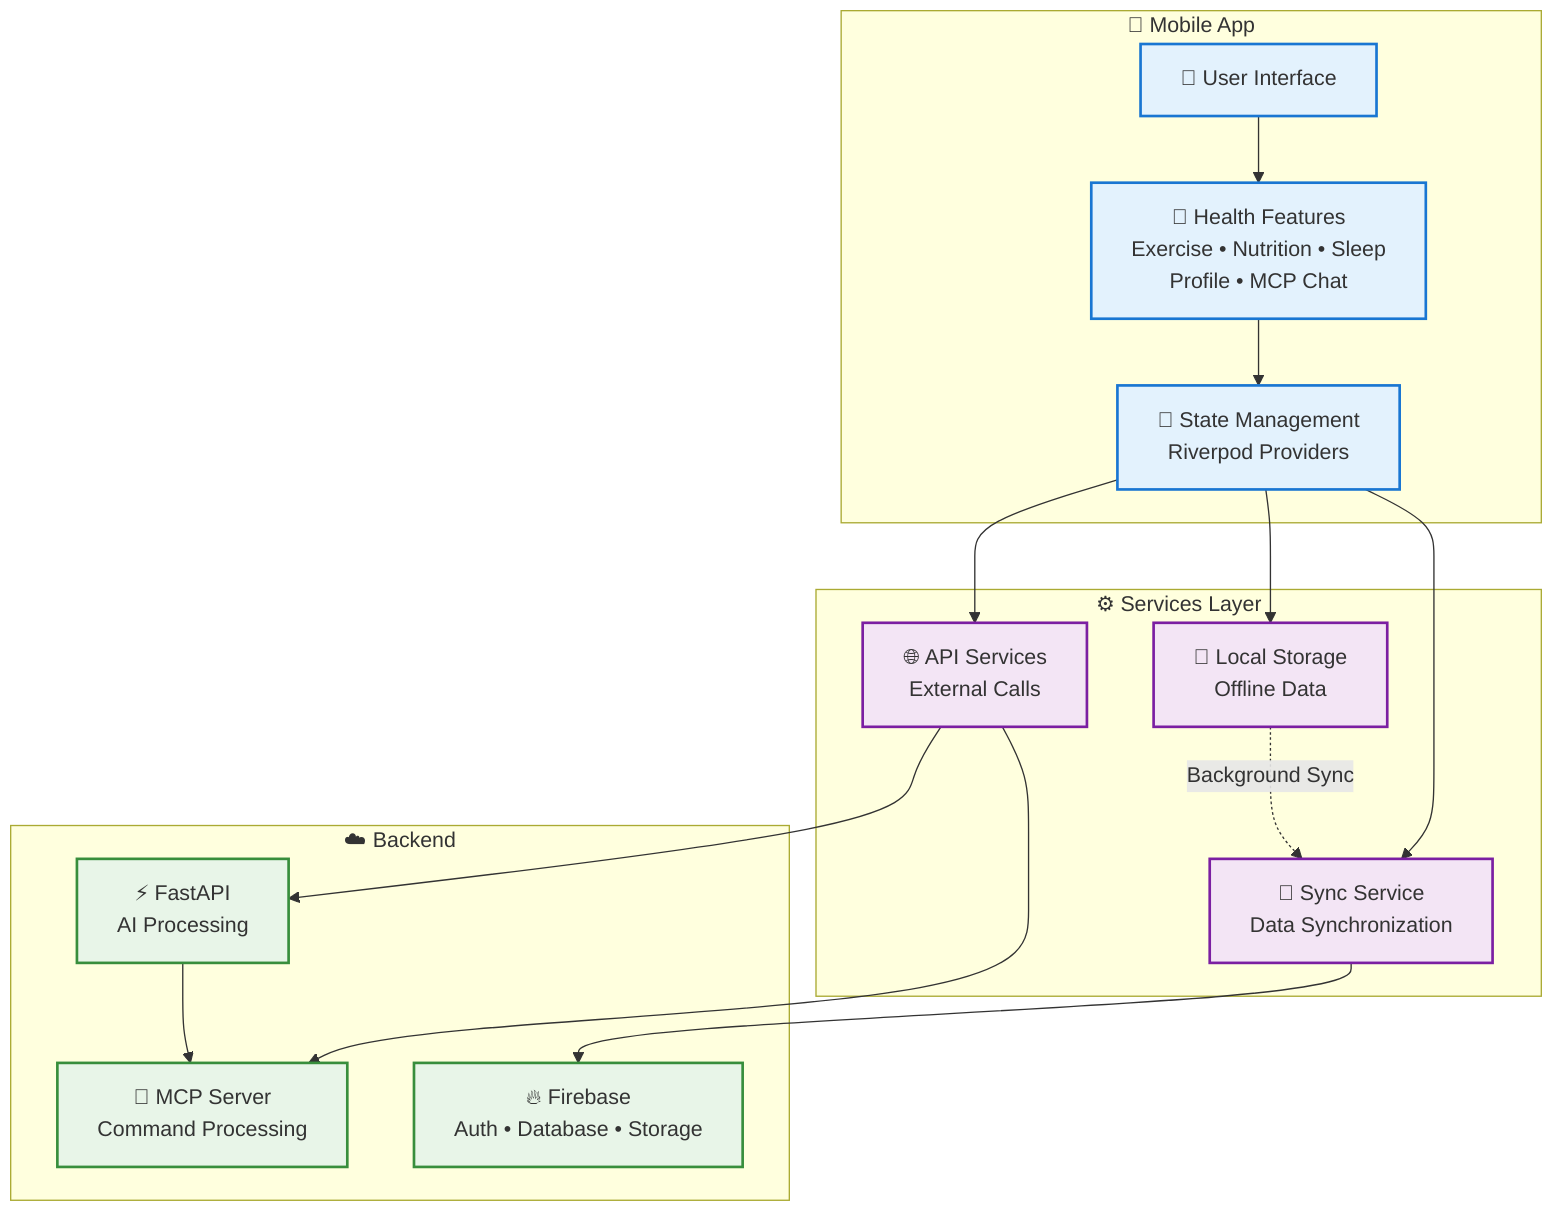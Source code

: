 graph TB
    %% Simple Software Architecture for Sustaina Health App
    
    subgraph "📱 Mobile App"
        USER[👤 User Interface]
        FEATURES[🎯 Health Features<br/>Exercise • Nutrition • Sleep<br/>Profile • MCP Chat]
        STATE[🔧 State Management<br/>Riverpod Providers]
    end
    
    subgraph "⚙️ Services Layer"
        LOCAL[💾 Local Storage<br/>Offline Data]
        API[🌐 API Services<br/>External Calls]
        SYNC[🔄 Sync Service<br/>Data Synchronization]
    end
    
    subgraph "☁️ Backend"
        FASTAPI[⚡ FastAPI<br/>AI Processing]
        MCP[🧠 MCP Server<br/>Command Processing]
        FIREBASE[🔥 Firebase<br/>Auth • Database • Storage]
    end
    
    %% Connections
    USER --> FEATURES
    FEATURES --> STATE
    STATE --> LOCAL
    STATE --> API
    STATE --> SYNC
    
    API --> FASTAPI
    API --> MCP
    SYNC --> FIREBASE
    LOCAL -.->|Background Sync| SYNC
    
    FASTAPI --> MCP
    
    %% Styling
    classDef mobileApp fill:#E3F2FD,stroke:#1976D2,stroke-width:2px
    classDef services fill:#F3E5F5,stroke:#7B1FA2,stroke-width:2px
    classDef backend fill:#E8F5E8,stroke:#388E3C,stroke-width:2px
    
    class USER,FEATURES,STATE mobileApp
    class LOCAL,API,SYNC services
    class FASTAPI,MCP,FIREBASE backend